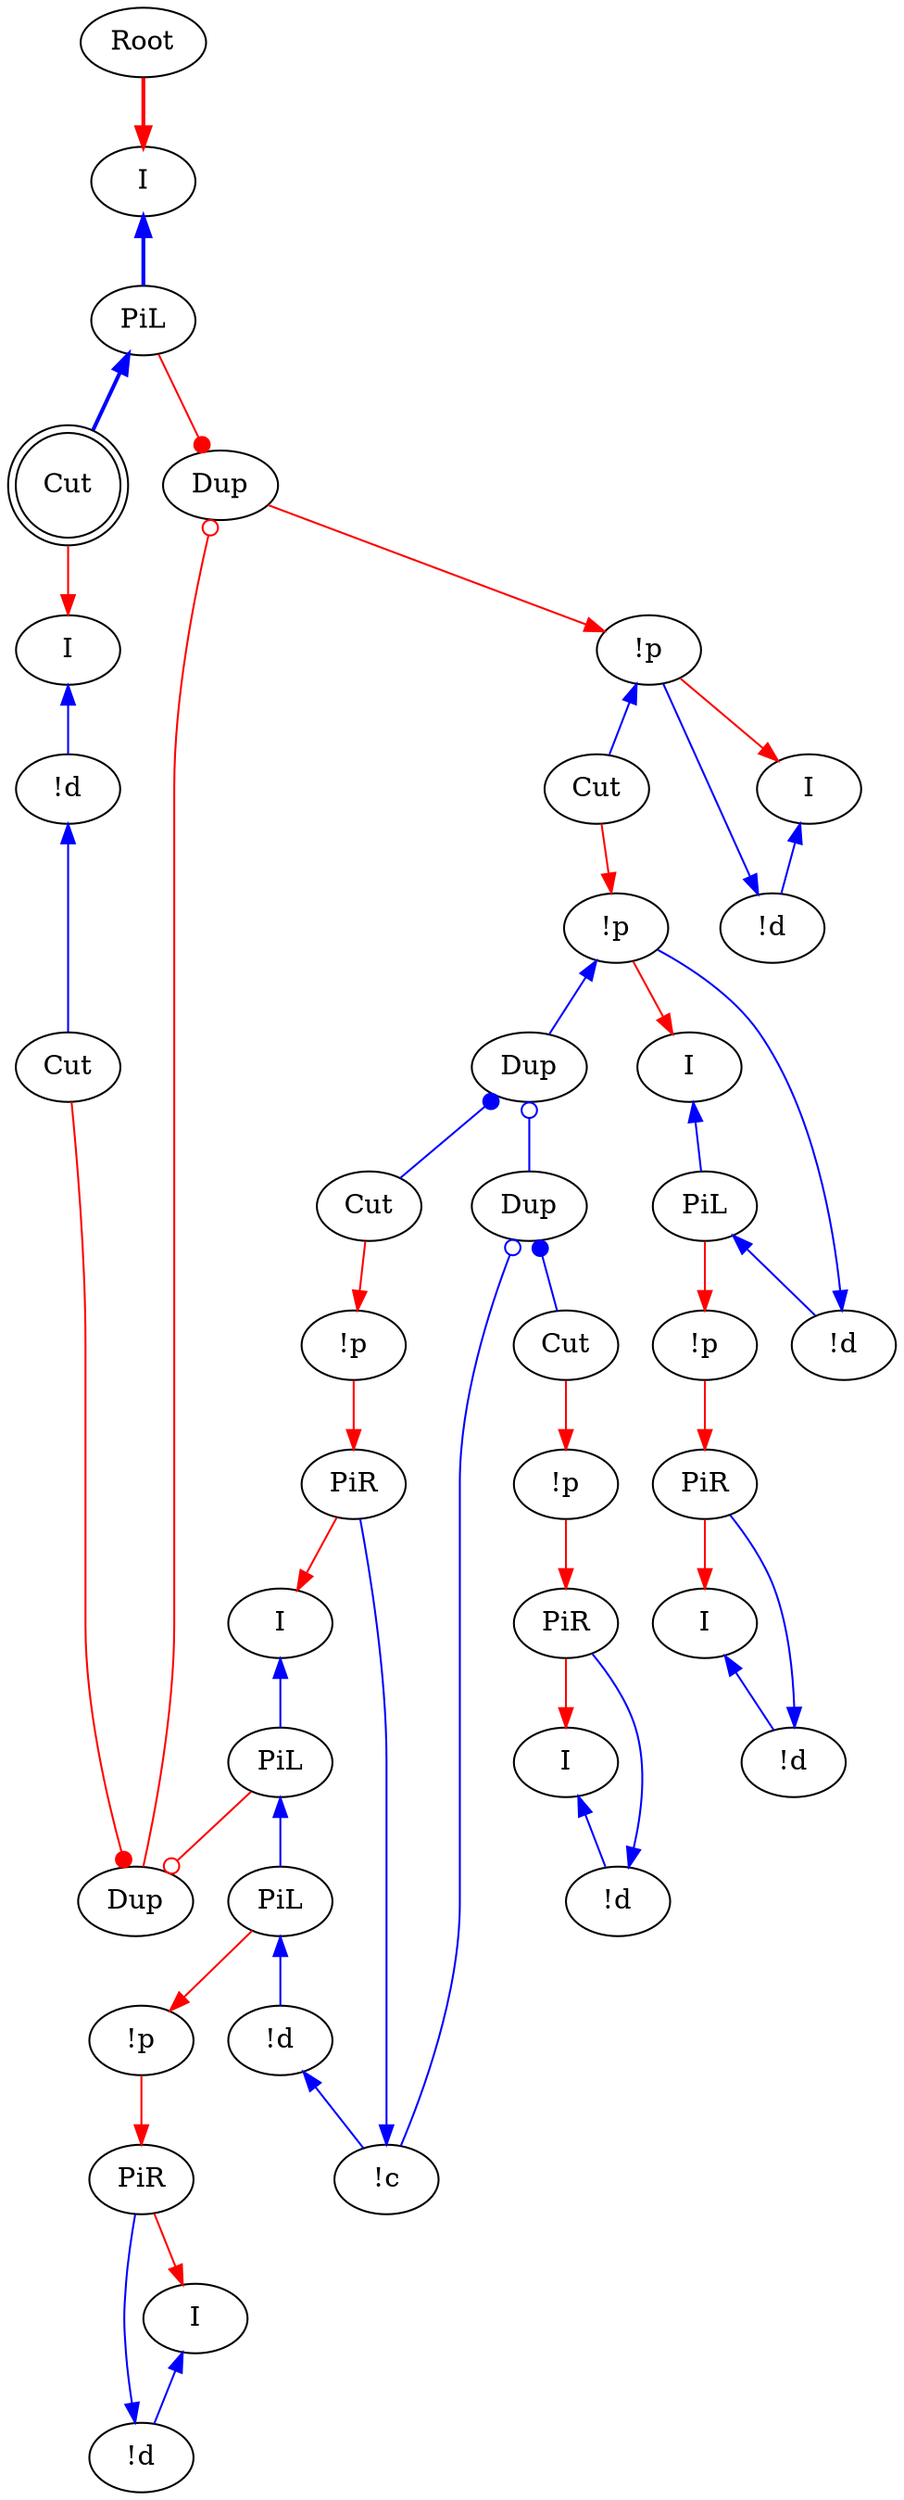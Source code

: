 digraph {
"Root0" [label="Root"]
"!p0" [label="!p"]
"I0" [label="I"]
"!d0" [label="!d"]
"!p1" [label="!p"]
"Cut0" [label="Cut"]
"!d1" [label="!d"]
"PiL0" [label="PiL"]
"I1" [label="I"]
"I2" [label="I"]
"!p2" [label="!p"]
"Cut1" [label="Cut"]
"PiR0" [label="PiR"]
"!c0" [label="!c"]
"!d2" [label="!d"]
"PiL1" [label="PiL"]
"PiL2" [label="PiL"]
"I3" [label="I"]
"PiL3" [label="PiL"]
"!p3" [label="!p"]
"!p4" [label="!p"]
"Cut2" [label="Cut"]
"PiR1" [label="PiR"]
"PiR2" [label="PiR"]
"!d3" [label="!d"]
"I4" [label="I"]
"Dup1_0" [label="Dup"]
"Dup1_1" [label="Dup"]
"!d4" [label="!d"]
"I5" [label="I"]
"!p5" [label="!p"]
"PiR3" [label="PiR"]
"Cut3" [label="Cut"]
"Cut4" [label="Cut",shape=doublecircle]
"!d5" [label="!d"]
"!d6" [label="!d"]
"I6" [label="I"]
"I7" [label="I"]
"Dup3_0" [label="Dup"]
"Dup3_1" [label="Dup"]
"!p1" -> "I1"[color=red,tooltip="e11"]
"!d1" -> "!p1"[color=blue,tooltip="e13",dir=back]
"!p1" -> "Dup1_0"[color=blue,tooltip="e15",dir=back]
"PiL0" -> "!d1"[color=blue,tooltip="e17",dir=back]
"I1" -> "PiL0"[color=blue,tooltip="e19",dir=back]
"PiL0" -> "!p3"[color=red,tooltip="e21"]
"Dup1_0" -> "Cut1"[color=blue,tooltip="e23",arrowtail=dot,dir=back]
"Dup1_0" -> "Dup3_0"[color=blue,tooltip="e25",arrowtail=odot,dir=back]
"I2" -> "PiL3"[color=blue,tooltip="e32",penwidth=2,dir=back]
"PiL3" -> "Dup1_1"[color=red,tooltip="e34",arrowhead=dot]
"Dup3_1" -> "Dup1_1"[color=red,tooltip="e35",arrowhead=odot]
"Cut1" -> "!p2"[color=red,tooltip="e37"]
"!p2" -> "PiR0"[color=red,tooltip="e39"]
"!c0" -> "PiR0"[color=blue,tooltip="e41",dir=back]
"PiR0" -> "I3"[color=red,tooltip="e43"]
"Dup3_0" -> "Cut2"[color=blue,tooltip="e45",arrowtail=dot,dir=back]
"!d2" -> "!c0"[color=blue,tooltip="e46",dir=back]
"Dup3_0" -> "!c0"[color=blue,tooltip="e47",arrowtail=odot,dir=back]
"PiL1" -> "!d2"[color=blue,tooltip="e49",dir=back]
"PiL2" -> "PiL1"[color=blue,tooltip="e51",dir=back]
"PiL1" -> "!p5"[color=red,tooltip="e53"]
"PiL3" -> "Cut4"[color=blue,tooltip="e54",penwidth=2,dir=back]
"I3" -> "PiL2"[color=blue,tooltip="e55",dir=back]
"Cut3" -> "Dup3_1"[color=red,tooltip="e56",arrowhead=dot]
"PiL2" -> "Dup3_1"[color=red,tooltip="e57",arrowhead=odot]
"!p3" -> "PiR1"[color=red,tooltip="e59"]
"Cut2" -> "!p4"[color=red,tooltip="e63"]
"!p4" -> "PiR2"[color=red,tooltip="e65"]
"!d3" -> "PiR1"[color=blue,tooltip="e67",dir=back]
"PiR1" -> "I4"[color=red,tooltip="e69"]
"!d4" -> "PiR2"[color=blue,tooltip="e75",dir=back]
"PiR2" -> "I5"[color=red,tooltip="e77"]
"I4" -> "!d3"[color=blue,tooltip="e79",dir=back]
"I5" -> "!d4"[color=blue,tooltip="e83",dir=back]
"!p5" -> "PiR3"[color=red,tooltip="e85"]
"!d5" -> "Cut3"[color=blue,tooltip="e86",dir=back]
"!d6" -> "PiR3"[color=blue,tooltip="e87",dir=back]
"Cut4" -> "I6"[color=red,tooltip="e88"]
"PiR3" -> "I7"[color=red,tooltip="e89"]
"Cut0" -> "!p1"[color=red,tooltip="e9"]
"I6" -> "!d5"[color=blue,tooltip="e90",dir=back]
"I7" -> "!d6"[color=blue,tooltip="e91",dir=back]
"Root0" -> "I2"[color=red,tooltip="rettop",penwidth=2]
"!p0" -> "Cut0"[color=blue,tooltip="y2",dir=back]
"!d0" -> "!p0"[color=blue,tooltip="yj",dir=back]
"I0" -> "!d0"[color=blue,tooltip="yl2",dir=back]
"!p0" -> "I0"[color=red,tooltip="yli"]
"Dup1_1" -> "!p0"[color=red,tooltip="ylp"]
}
